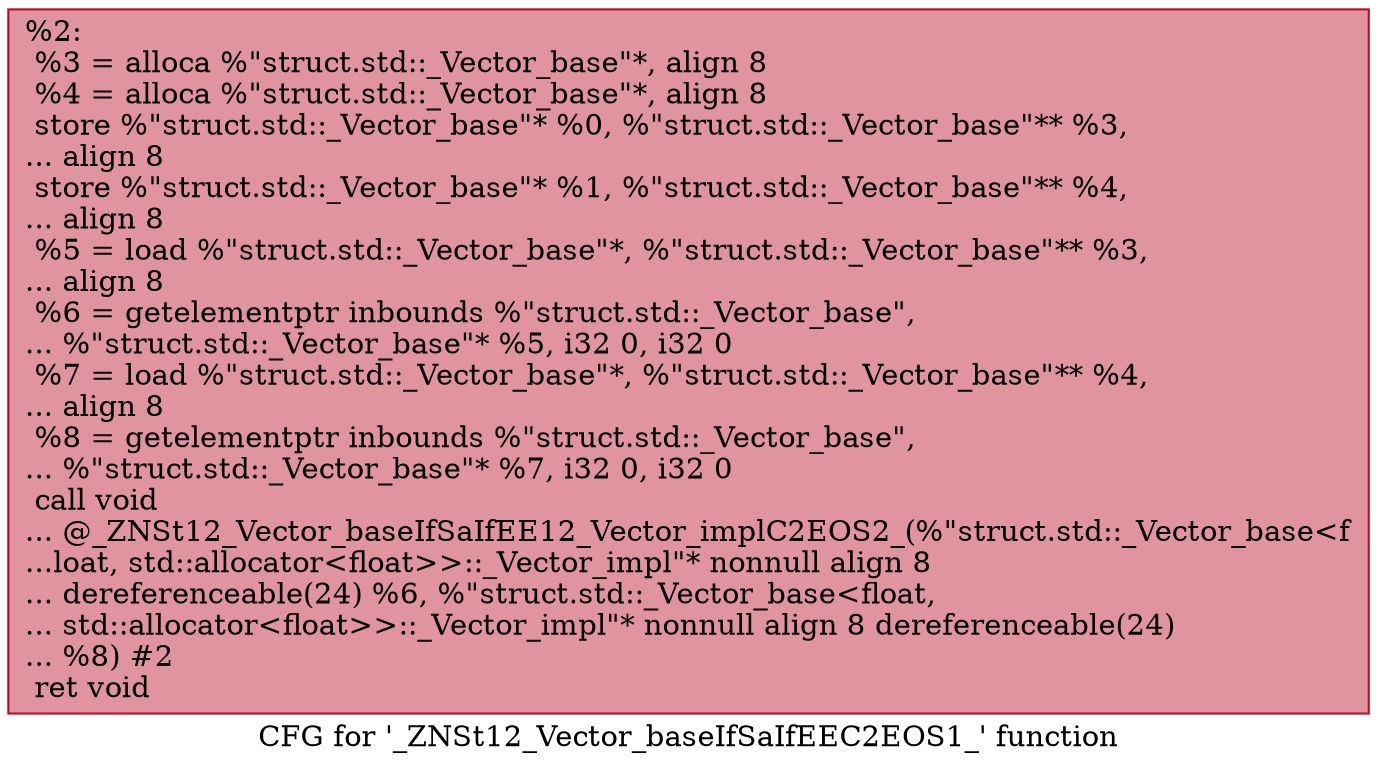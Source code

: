 digraph "CFG for '_ZNSt12_Vector_baseIfSaIfEEC2EOS1_' function" {
	label="CFG for '_ZNSt12_Vector_baseIfSaIfEEC2EOS1_' function";

	Node0x55c34b2dd800 [shape=record,color="#b70d28ff", style=filled, fillcolor="#b70d2870",label="{%2:\l  %3 = alloca %\"struct.std::_Vector_base\"*, align 8\l  %4 = alloca %\"struct.std::_Vector_base\"*, align 8\l  store %\"struct.std::_Vector_base\"* %0, %\"struct.std::_Vector_base\"** %3,\l... align 8\l  store %\"struct.std::_Vector_base\"* %1, %\"struct.std::_Vector_base\"** %4,\l... align 8\l  %5 = load %\"struct.std::_Vector_base\"*, %\"struct.std::_Vector_base\"** %3,\l... align 8\l  %6 = getelementptr inbounds %\"struct.std::_Vector_base\",\l... %\"struct.std::_Vector_base\"* %5, i32 0, i32 0\l  %7 = load %\"struct.std::_Vector_base\"*, %\"struct.std::_Vector_base\"** %4,\l... align 8\l  %8 = getelementptr inbounds %\"struct.std::_Vector_base\",\l... %\"struct.std::_Vector_base\"* %7, i32 0, i32 0\l  call void\l... @_ZNSt12_Vector_baseIfSaIfEE12_Vector_implC2EOS2_(%\"struct.std::_Vector_base\<f\l...loat, std::allocator\<float\>\>::_Vector_impl\"* nonnull align 8\l... dereferenceable(24) %6, %\"struct.std::_Vector_base\<float,\l... std::allocator\<float\>\>::_Vector_impl\"* nonnull align 8 dereferenceable(24)\l... %8) #2\l  ret void\l}"];
}
